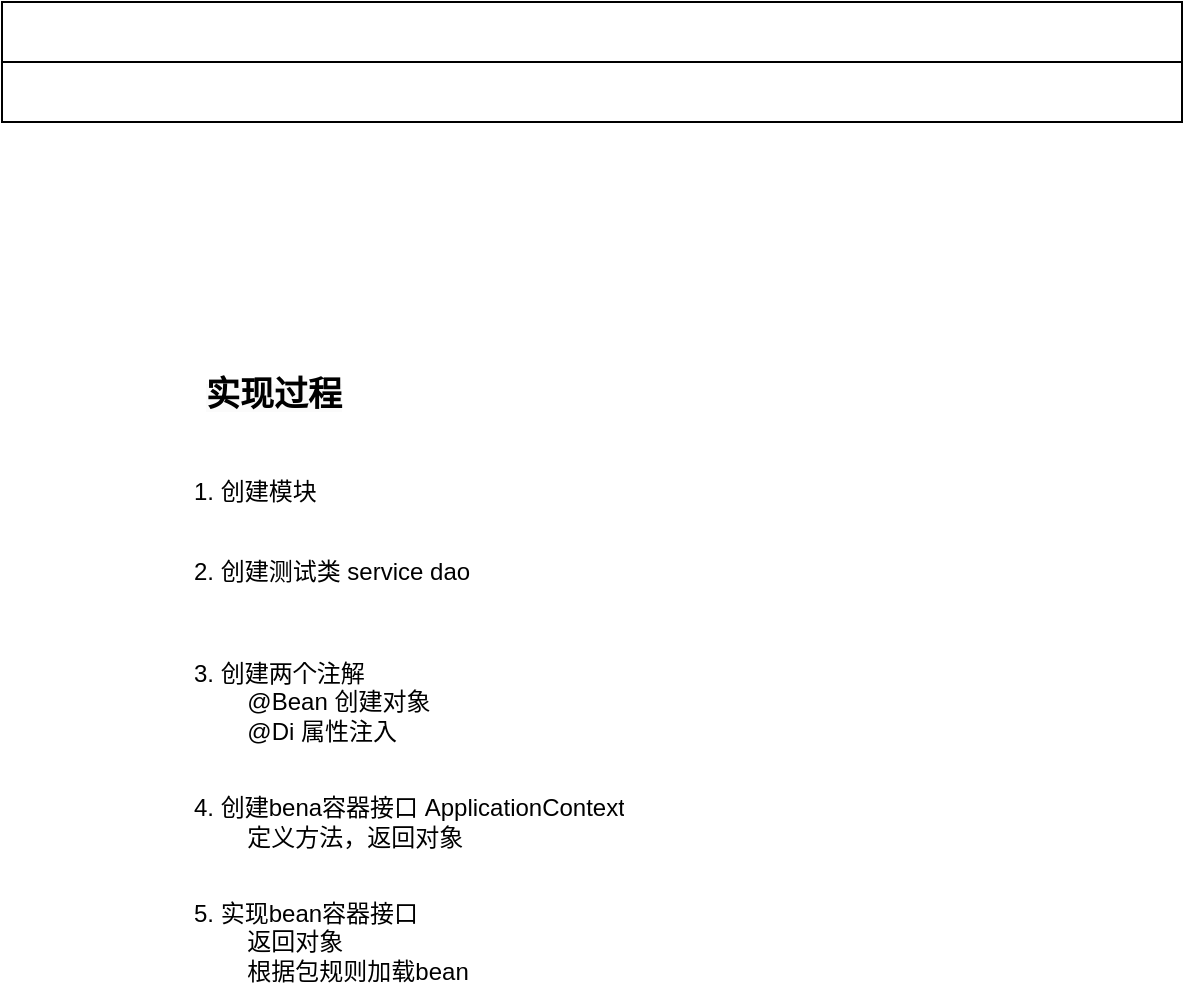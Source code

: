 <mxfile version="24.5.4" type="github">
  <diagram name="第 1 页" id="sfc37NkrNvIh8nIeDtjK">
    <mxGraphModel dx="2284" dy="750" grid="1" gridSize="10" guides="1" tooltips="1" connect="1" arrows="1" fold="1" page="1" pageScale="1" pageWidth="850" pageHeight="1100" math="0" shadow="0">
      <root>
        <mxCell id="0" />
        <mxCell id="1" parent="0" />
        <mxCell id="w4DK3yrvHwn9DaUWnxPH-2" value="" style="swimlane;fontStyle=0;childLayout=stackLayout;horizontal=1;startSize=30;horizontalStack=0;resizeParent=1;resizeParentMax=0;resizeLast=0;collapsible=1;marginBottom=0;whiteSpace=wrap;html=1;" vertex="1" parent="1">
          <mxGeometry x="-30" y="40" width="590" height="60" as="geometry" />
        </mxCell>
        <mxCell id="w4DK3yrvHwn9DaUWnxPH-7" value="&lt;b style=&quot;forced-color-adjust: none; color: rgb(0, 0, 0); font-family: Helvetica; font-size: 12px; font-style: normal; font-variant-ligatures: normal; font-variant-caps: normal; letter-spacing: normal; orphans: 2; text-align: center; text-indent: 0px; text-transform: none; widows: 2; word-spacing: 0px; -webkit-text-stroke-width: 0px; white-space: nowrap; background-color: rgb(251, 251, 251); text-decoration-thickness: initial; text-decoration-style: initial; text-decoration-color: initial;&quot;&gt;&lt;font style=&quot;forced-color-adjust: none; font-size: 17px;&quot;&gt;实现过程&lt;/font&gt;&lt;/b&gt;" style="text;whiteSpace=wrap;html=1;" vertex="1" parent="1">
          <mxGeometry x="70" y="220" width="100" height="40" as="geometry" />
        </mxCell>
        <mxCell id="w4DK3yrvHwn9DaUWnxPH-3" value="1. 创建模块" style="text;strokeColor=none;fillColor=none;align=left;verticalAlign=middle;spacingLeft=4;spacingRight=4;overflow=hidden;points=[[0,0.5],[1,0.5]];portConstraint=eastwest;rotatable=0;whiteSpace=wrap;html=1;" vertex="1" parent="1">
          <mxGeometry x="60" y="270" width="190" height="30" as="geometry" />
        </mxCell>
        <mxCell id="w4DK3yrvHwn9DaUWnxPH-4" value="2. 创建测试类 service dao" style="text;strokeColor=none;fillColor=none;align=left;verticalAlign=middle;spacingLeft=4;spacingRight=4;overflow=hidden;points=[[0,0.5],[1,0.5]];portConstraint=eastwest;rotatable=0;whiteSpace=wrap;html=1;" vertex="1" parent="1">
          <mxGeometry x="60" y="310" width="190" height="30" as="geometry" />
        </mxCell>
        <mxCell id="w4DK3yrvHwn9DaUWnxPH-5" value="3. 创建两个注解&lt;div&gt;&lt;span style=&quot;white-space: pre;&quot;&gt;&#x9;&lt;/span&gt;@Bean 创建对象&lt;br&gt;&lt;/div&gt;&lt;div&gt;&lt;span style=&quot;white-space: pre;&quot;&gt;&#x9;&lt;/span&gt;@Di 属性注入&lt;br&gt;&lt;/div&gt;" style="text;strokeColor=none;fillColor=none;align=left;verticalAlign=middle;spacingLeft=4;spacingRight=4;overflow=hidden;points=[[0,0.5],[1,0.5]];portConstraint=eastwest;rotatable=0;whiteSpace=wrap;html=1;" vertex="1" parent="1">
          <mxGeometry x="60" y="360" width="200" height="60" as="geometry" />
        </mxCell>
        <mxCell id="w4DK3yrvHwn9DaUWnxPH-8" value="4. 创建bena容器接口 ApplicationContext&lt;br&gt;&lt;span style=&quot;white-space: pre;&quot;&gt;&#x9;&lt;/span&gt;定义方法，返回对象" style="text;strokeColor=none;fillColor=none;align=left;verticalAlign=middle;spacingLeft=4;spacingRight=4;overflow=hidden;points=[[0,0.5],[1,0.5]];portConstraint=eastwest;rotatable=0;whiteSpace=wrap;html=1;" vertex="1" parent="1">
          <mxGeometry x="60" y="430" width="260" height="40" as="geometry" />
        </mxCell>
        <mxCell id="w4DK3yrvHwn9DaUWnxPH-11" value="&lt;span style=&quot;text-align: center; text-wrap: nowrap;&quot;&gt;5. 实现bean容器接口&lt;/span&gt;&lt;div&gt;&lt;span style=&quot;text-align: center; text-wrap: nowrap;&quot;&gt;&lt;span style=&quot;white-space: pre;&quot;&gt;&#x9;&lt;/span&gt;返回对象&lt;br&gt;&lt;/span&gt;&lt;/div&gt;&lt;div&gt;&lt;span style=&quot;text-align: center; text-wrap: nowrap;&quot;&gt;&lt;span style=&quot;white-space: pre;&quot;&gt;&#x9;&lt;/span&gt;根据包规则加载bean&lt;br&gt;&lt;/span&gt;&lt;/div&gt;" style="text;strokeColor=none;fillColor=none;align=left;verticalAlign=middle;spacingLeft=4;spacingRight=4;overflow=hidden;points=[[0,0.5],[1,0.5]];portConstraint=eastwest;rotatable=0;whiteSpace=wrap;html=1;" vertex="1" parent="1">
          <mxGeometry x="60" y="480" width="260" height="60" as="geometry" />
        </mxCell>
      </root>
    </mxGraphModel>
  </diagram>
</mxfile>
